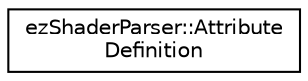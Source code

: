 digraph "Graphical Class Hierarchy"
{
 // LATEX_PDF_SIZE
  edge [fontname="Helvetica",fontsize="10",labelfontname="Helvetica",labelfontsize="10"];
  node [fontname="Helvetica",fontsize="10",shape=record];
  rankdir="LR";
  Node0 [label="ezShaderParser::Attribute\lDefinition",height=0.2,width=0.4,color="black", fillcolor="white", style="filled",URL="$db/da4/structez_shader_parser_1_1_attribute_definition.htm",tooltip=" "];
}

